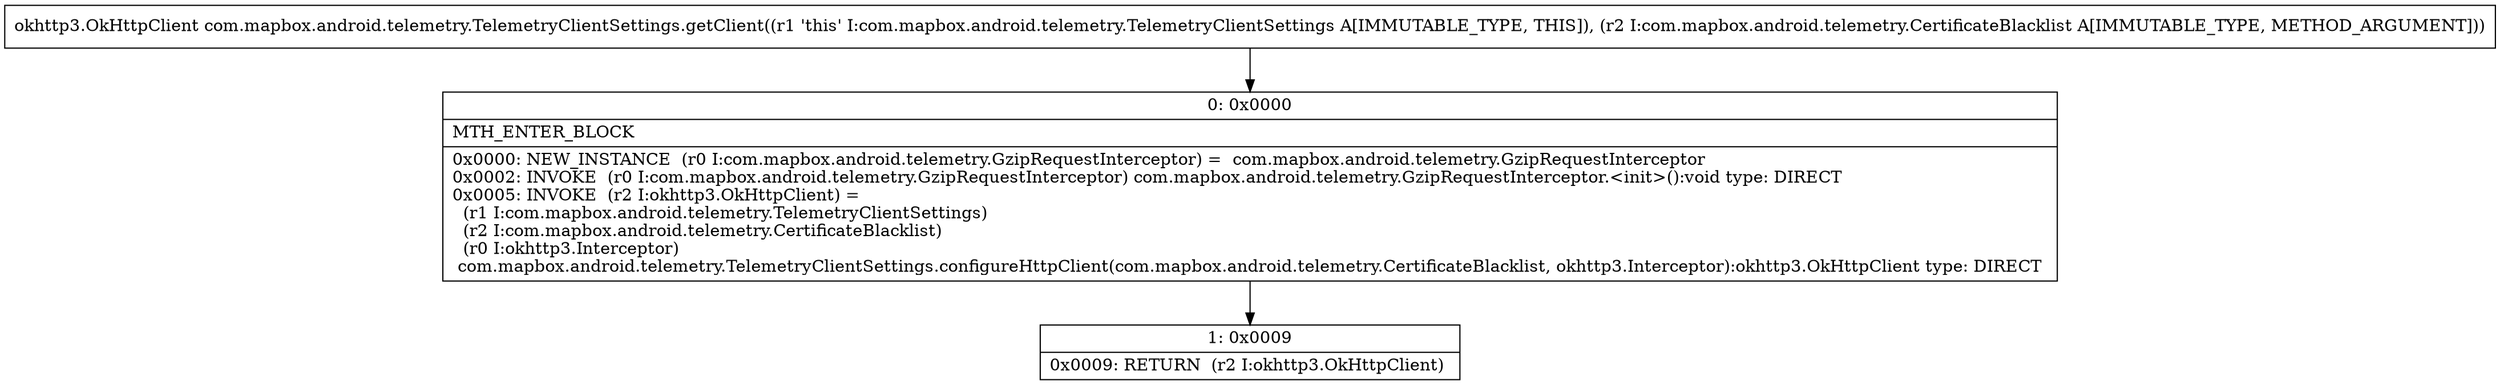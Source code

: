 digraph "CFG forcom.mapbox.android.telemetry.TelemetryClientSettings.getClient(Lcom\/mapbox\/android\/telemetry\/CertificateBlacklist;)Lokhttp3\/OkHttpClient;" {
Node_0 [shape=record,label="{0\:\ 0x0000|MTH_ENTER_BLOCK\l|0x0000: NEW_INSTANCE  (r0 I:com.mapbox.android.telemetry.GzipRequestInterceptor) =  com.mapbox.android.telemetry.GzipRequestInterceptor \l0x0002: INVOKE  (r0 I:com.mapbox.android.telemetry.GzipRequestInterceptor) com.mapbox.android.telemetry.GzipRequestInterceptor.\<init\>():void type: DIRECT \l0x0005: INVOKE  (r2 I:okhttp3.OkHttpClient) = \l  (r1 I:com.mapbox.android.telemetry.TelemetryClientSettings)\l  (r2 I:com.mapbox.android.telemetry.CertificateBlacklist)\l  (r0 I:okhttp3.Interceptor)\l com.mapbox.android.telemetry.TelemetryClientSettings.configureHttpClient(com.mapbox.android.telemetry.CertificateBlacklist, okhttp3.Interceptor):okhttp3.OkHttpClient type: DIRECT \l}"];
Node_1 [shape=record,label="{1\:\ 0x0009|0x0009: RETURN  (r2 I:okhttp3.OkHttpClient) \l}"];
MethodNode[shape=record,label="{okhttp3.OkHttpClient com.mapbox.android.telemetry.TelemetryClientSettings.getClient((r1 'this' I:com.mapbox.android.telemetry.TelemetryClientSettings A[IMMUTABLE_TYPE, THIS]), (r2 I:com.mapbox.android.telemetry.CertificateBlacklist A[IMMUTABLE_TYPE, METHOD_ARGUMENT])) }"];
MethodNode -> Node_0;
Node_0 -> Node_1;
}

